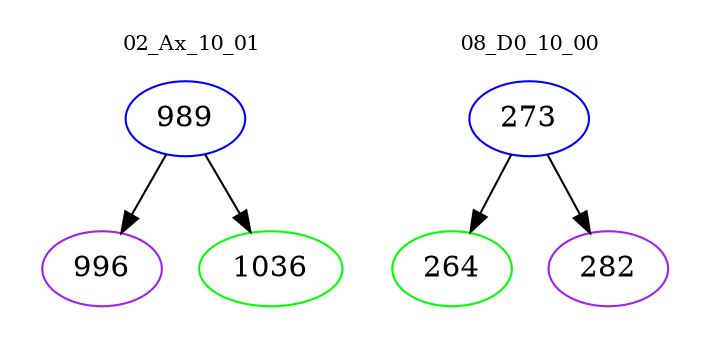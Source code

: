 digraph{
subgraph cluster_0 {
color = white
label = "02_Ax_10_01";
fontsize=10;
T0_989 [label="989", color="blue"]
T0_989 -> T0_996 [color="black"]
T0_996 [label="996", color="purple"]
T0_989 -> T0_1036 [color="black"]
T0_1036 [label="1036", color="green"]
}
subgraph cluster_1 {
color = white
label = "08_D0_10_00";
fontsize=10;
T1_273 [label="273", color="blue"]
T1_273 -> T1_264 [color="black"]
T1_264 [label="264", color="green"]
T1_273 -> T1_282 [color="black"]
T1_282 [label="282", color="purple"]
}
}
